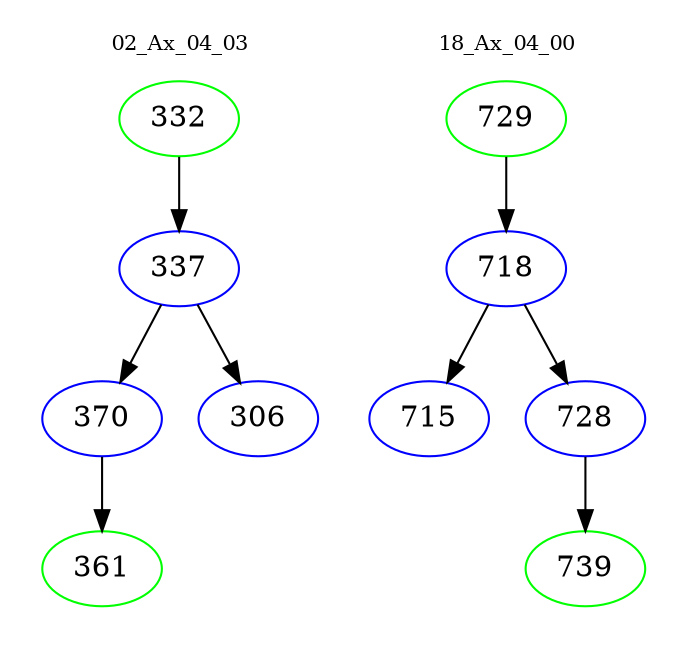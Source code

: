 digraph{
subgraph cluster_0 {
color = white
label = "02_Ax_04_03";
fontsize=10;
T0_332 [label="332", color="green"]
T0_332 -> T0_337 [color="black"]
T0_337 [label="337", color="blue"]
T0_337 -> T0_370 [color="black"]
T0_370 [label="370", color="blue"]
T0_370 -> T0_361 [color="black"]
T0_361 [label="361", color="green"]
T0_337 -> T0_306 [color="black"]
T0_306 [label="306", color="blue"]
}
subgraph cluster_1 {
color = white
label = "18_Ax_04_00";
fontsize=10;
T1_729 [label="729", color="green"]
T1_729 -> T1_718 [color="black"]
T1_718 [label="718", color="blue"]
T1_718 -> T1_715 [color="black"]
T1_715 [label="715", color="blue"]
T1_718 -> T1_728 [color="black"]
T1_728 [label="728", color="blue"]
T1_728 -> T1_739 [color="black"]
T1_739 [label="739", color="green"]
}
}
